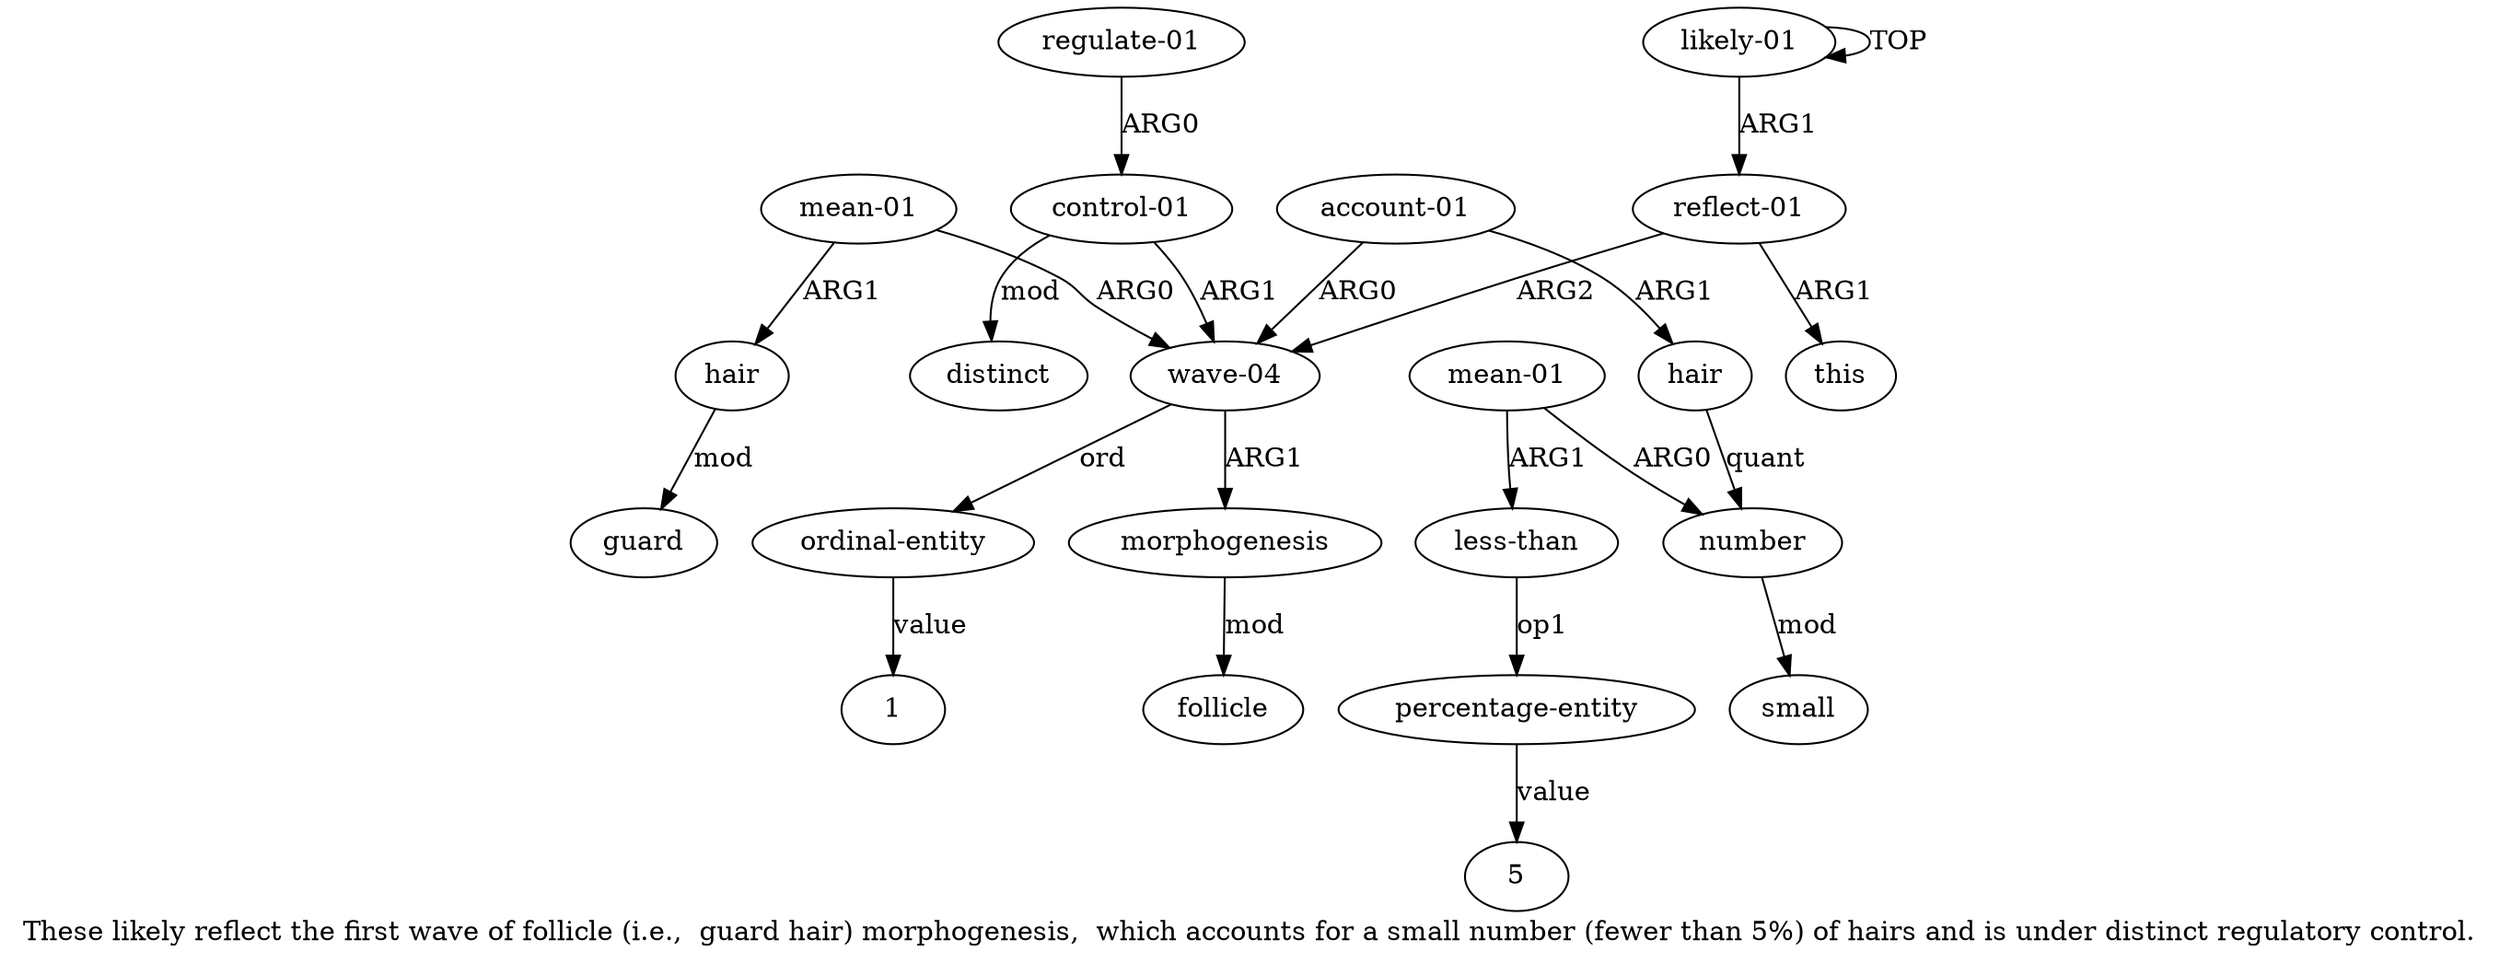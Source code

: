 digraph  {
	graph [label="These likely reflect the first wave of follicle (i.e.,  guard hair) morphogenesis,  which accounts for a small number (fewer than \
5%) of hairs and is under distinct regulatory control."];
	node [label="\N"];
	"a6 1"	 [color=black,
		gold_ind=-1,
		gold_label=1,
		label=1,
		test_ind=-1,
		test_label=1];
	a15	 [color=black,
		gold_ind=15,
		gold_label=distinct,
		label=distinct,
		test_ind=15,
		test_label=distinct];
	a14	 [color=black,
		gold_ind=14,
		gold_label="control-01",
		label="control-01",
		test_ind=14,
		test_label="control-01"];
	a14 -> a15 [key=0,
	color=black,
	gold_label=mod,
	label=mod,
	test_label=mod];
a3 [color=black,
	gold_ind=3,
	gold_label="wave-04",
	label="wave-04",
	test_ind=3,
	test_label="wave-04"];
a14 -> a3 [key=0,
color=black,
gold_label=ARG1,
label=ARG1,
test_label=ARG1];
a17 [color=black,
gold_ind=17,
gold_label="mean-01",
label="mean-01",
test_ind=17,
test_label="mean-01"];
a18 [color=black,
gold_ind=18,
gold_label=hair,
label=hair,
test_ind=18,
test_label=hair];
a17 -> a18 [key=0,
color=black,
gold_label=ARG1,
label=ARG1,
test_label=ARG1];
a17 -> a3 [key=0,
color=black,
gold_label=ARG0,
label=ARG0,
test_label=ARG0];
a16 [color=black,
gold_ind=16,
gold_label="regulate-01",
label="regulate-01",
test_ind=16,
test_label="regulate-01"];
a16 -> a14 [key=0,
color=black,
gold_label=ARG0,
label=ARG0,
test_label=ARG0];
a11 [color=black,
gold_ind=11,
gold_label="mean-01",
label="mean-01",
test_ind=11,
test_label="mean-01"];
a12 [color=black,
gold_ind=12,
gold_label="less-than",
label="less-than",
test_ind=12,
test_label="less-than"];
a11 -> a12 [key=0,
color=black,
gold_label=ARG1,
label=ARG1,
test_label=ARG1];
a9 [color=black,
gold_ind=9,
gold_label=number,
label=number,
test_ind=9,
test_label=number];
a11 -> a9 [key=0,
color=black,
gold_label=ARG0,
label=ARG0,
test_label=ARG0];
a10 [color=black,
gold_ind=10,
gold_label=small,
label=small,
test_ind=10,
test_label=small];
a13 [color=black,
gold_ind=13,
gold_label="percentage-entity",
label="percentage-entity",
test_ind=13,
test_label="percentage-entity"];
"a13 5" [color=black,
gold_ind=-1,
gold_label=5,
label=5,
test_ind=-1,
test_label=5];
a13 -> "a13 5" [key=0,
color=black,
gold_label=value,
label=value,
test_label=value];
a12 -> a13 [key=0,
color=black,
gold_label=op1,
label=op1,
test_label=op1];
a19 [color=black,
gold_ind=19,
gold_label=guard,
label=guard,
test_ind=19,
test_label=guard];
a18 -> a19 [key=0,
color=black,
gold_label=mod,
label=mod,
test_label=mod];
a1 [color=black,
gold_ind=1,
gold_label="reflect-01",
label="reflect-01",
test_ind=1,
test_label="reflect-01"];
a1 -> a3 [key=0,
color=black,
gold_label=ARG2,
label=ARG2,
test_label=ARG2];
a2 [color=black,
gold_ind=2,
gold_label=this,
label=this,
test_ind=2,
test_label=this];
a1 -> a2 [key=0,
color=black,
gold_label=ARG1,
label=ARG1,
test_label=ARG1];
a0 [color=black,
gold_ind=0,
gold_label="likely-01",
label="likely-01",
test_ind=0,
test_label="likely-01"];
a0 -> a1 [key=0,
color=black,
gold_label=ARG1,
label=ARG1,
test_label=ARG1];
a0 -> a0 [key=0,
color=black,
gold_label=TOP,
label=TOP,
test_label=TOP];
a4 [color=black,
gold_ind=4,
gold_label=morphogenesis,
label=morphogenesis,
test_ind=4,
test_label=morphogenesis];
a3 -> a4 [key=0,
color=black,
gold_label=ARG1,
label=ARG1,
test_label=ARG1];
a6 [color=black,
gold_ind=6,
gold_label="ordinal-entity",
label="ordinal-entity",
test_ind=6,
test_label="ordinal-entity"];
a3 -> a6 [key=0,
color=black,
gold_label=ord,
label=ord,
test_label=ord];
a5 [color=black,
gold_ind=5,
gold_label=follicle,
label=follicle,
test_ind=5,
test_label=follicle];
a4 -> a5 [key=0,
color=black,
gold_label=mod,
label=mod,
test_label=mod];
a7 [color=black,
gold_ind=7,
gold_label="account-01",
label="account-01",
test_ind=7,
test_label="account-01"];
a7 -> a3 [key=0,
color=black,
gold_label=ARG0,
label=ARG0,
test_label=ARG0];
a8 [color=black,
gold_ind=8,
gold_label=hair,
label=hair,
test_ind=8,
test_label=hair];
a7 -> a8 [key=0,
color=black,
gold_label=ARG1,
label=ARG1,
test_label=ARG1];
a6 -> "a6 1" [key=0,
color=black,
gold_label=value,
label=value,
test_label=value];
a9 -> a10 [key=0,
color=black,
gold_label=mod,
label=mod,
test_label=mod];
a8 -> a9 [key=0,
color=black,
gold_label=quant,
label=quant,
test_label=quant];
}
